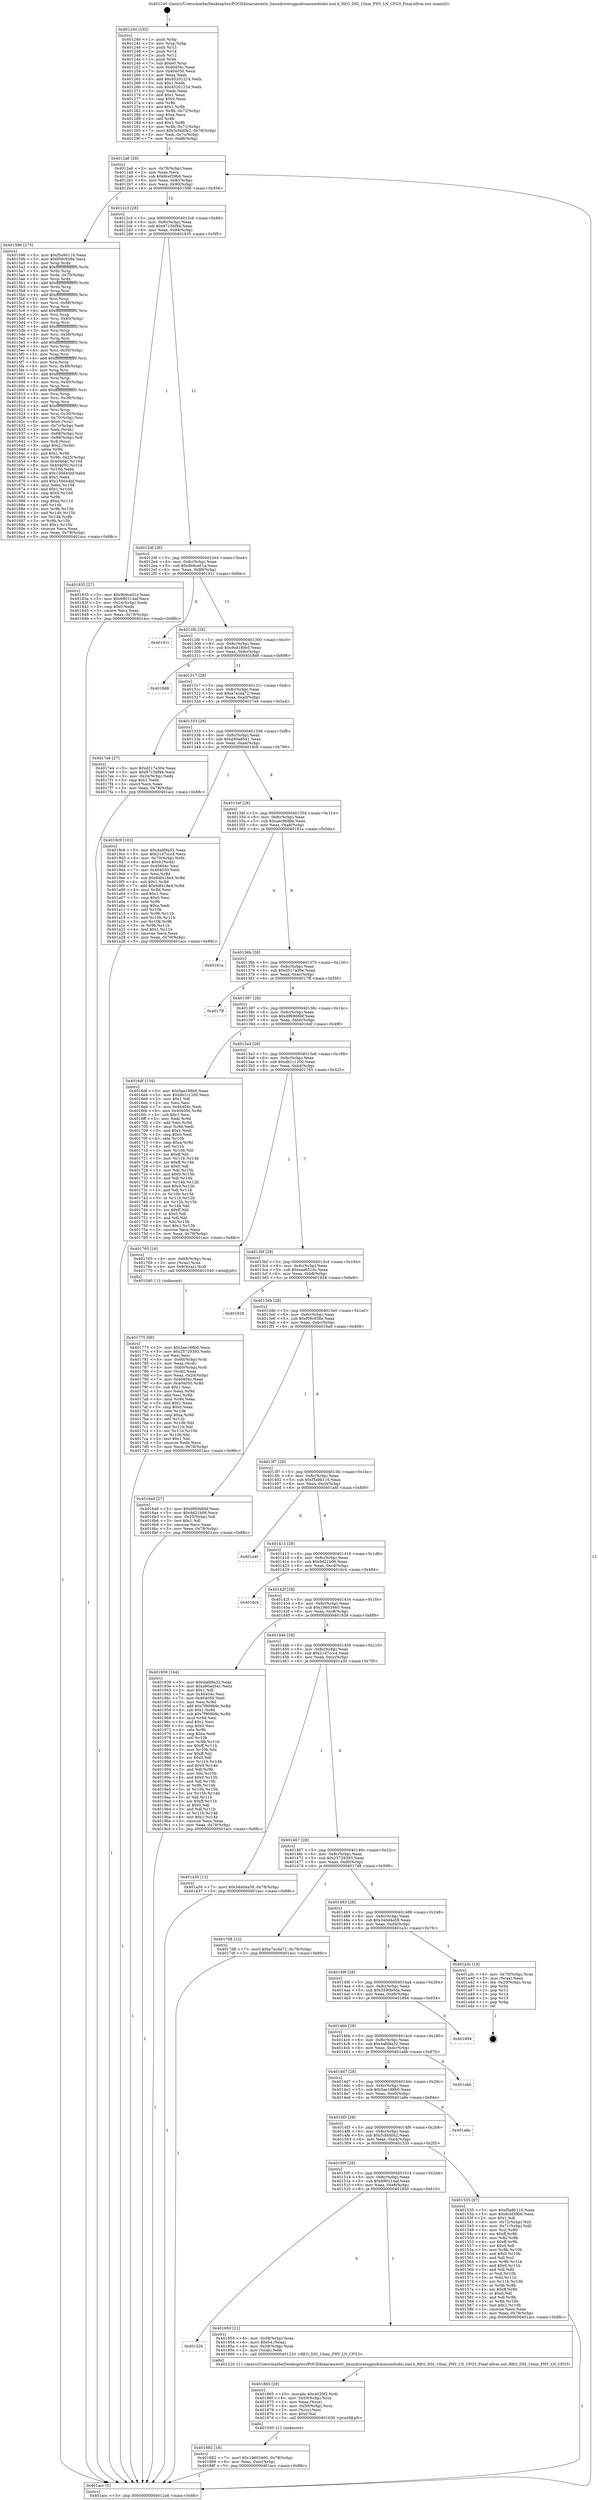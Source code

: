digraph "0x401240" {
  label = "0x401240 (/mnt/c/Users/mathe/Desktop/tcc/POCII/binaries/extr_linuxdriversgpudrmmsmdsidsi.xml.h_REG_DSI_10nm_PHY_LN_CFG3_Final-ollvm.out::main(0))"
  labelloc = "t"
  node[shape=record]

  Entry [label="",width=0.3,height=0.3,shape=circle,fillcolor=black,style=filled]
  "0x4012a6" [label="{
     0x4012a6 [29]\l
     | [instrs]\l
     &nbsp;&nbsp;0x4012a6 \<+3\>: mov -0x78(%rbp),%eax\l
     &nbsp;&nbsp;0x4012a9 \<+2\>: mov %eax,%ecx\l
     &nbsp;&nbsp;0x4012ab \<+6\>: sub $0x8cef39b6,%ecx\l
     &nbsp;&nbsp;0x4012b1 \<+6\>: mov %eax,-0x8c(%rbp)\l
     &nbsp;&nbsp;0x4012b7 \<+6\>: mov %ecx,-0x90(%rbp)\l
     &nbsp;&nbsp;0x4012bd \<+6\>: je 0000000000401596 \<main+0x356\>\l
  }"]
  "0x401596" [label="{
     0x401596 [275]\l
     | [instrs]\l
     &nbsp;&nbsp;0x401596 \<+5\>: mov $0xf5a9b116,%eax\l
     &nbsp;&nbsp;0x40159b \<+5\>: mov $0xf09c938e,%ecx\l
     &nbsp;&nbsp;0x4015a0 \<+3\>: mov %rsp,%rdx\l
     &nbsp;&nbsp;0x4015a3 \<+4\>: add $0xfffffffffffffff0,%rdx\l
     &nbsp;&nbsp;0x4015a7 \<+3\>: mov %rdx,%rsp\l
     &nbsp;&nbsp;0x4015aa \<+4\>: mov %rdx,-0x70(%rbp)\l
     &nbsp;&nbsp;0x4015ae \<+3\>: mov %rsp,%rdx\l
     &nbsp;&nbsp;0x4015b1 \<+4\>: add $0xfffffffffffffff0,%rdx\l
     &nbsp;&nbsp;0x4015b5 \<+3\>: mov %rdx,%rsp\l
     &nbsp;&nbsp;0x4015b8 \<+3\>: mov %rsp,%rsi\l
     &nbsp;&nbsp;0x4015bb \<+4\>: add $0xfffffffffffffff0,%rsi\l
     &nbsp;&nbsp;0x4015bf \<+3\>: mov %rsi,%rsp\l
     &nbsp;&nbsp;0x4015c2 \<+4\>: mov %rsi,-0x68(%rbp)\l
     &nbsp;&nbsp;0x4015c6 \<+3\>: mov %rsp,%rsi\l
     &nbsp;&nbsp;0x4015c9 \<+4\>: add $0xfffffffffffffff0,%rsi\l
     &nbsp;&nbsp;0x4015cd \<+3\>: mov %rsi,%rsp\l
     &nbsp;&nbsp;0x4015d0 \<+4\>: mov %rsi,-0x60(%rbp)\l
     &nbsp;&nbsp;0x4015d4 \<+3\>: mov %rsp,%rsi\l
     &nbsp;&nbsp;0x4015d7 \<+4\>: add $0xfffffffffffffff0,%rsi\l
     &nbsp;&nbsp;0x4015db \<+3\>: mov %rsi,%rsp\l
     &nbsp;&nbsp;0x4015de \<+4\>: mov %rsi,-0x58(%rbp)\l
     &nbsp;&nbsp;0x4015e2 \<+3\>: mov %rsp,%rsi\l
     &nbsp;&nbsp;0x4015e5 \<+4\>: add $0xfffffffffffffff0,%rsi\l
     &nbsp;&nbsp;0x4015e9 \<+3\>: mov %rsi,%rsp\l
     &nbsp;&nbsp;0x4015ec \<+4\>: mov %rsi,-0x50(%rbp)\l
     &nbsp;&nbsp;0x4015f0 \<+3\>: mov %rsp,%rsi\l
     &nbsp;&nbsp;0x4015f3 \<+4\>: add $0xfffffffffffffff0,%rsi\l
     &nbsp;&nbsp;0x4015f7 \<+3\>: mov %rsi,%rsp\l
     &nbsp;&nbsp;0x4015fa \<+4\>: mov %rsi,-0x48(%rbp)\l
     &nbsp;&nbsp;0x4015fe \<+3\>: mov %rsp,%rsi\l
     &nbsp;&nbsp;0x401601 \<+4\>: add $0xfffffffffffffff0,%rsi\l
     &nbsp;&nbsp;0x401605 \<+3\>: mov %rsi,%rsp\l
     &nbsp;&nbsp;0x401608 \<+4\>: mov %rsi,-0x40(%rbp)\l
     &nbsp;&nbsp;0x40160c \<+3\>: mov %rsp,%rsi\l
     &nbsp;&nbsp;0x40160f \<+4\>: add $0xfffffffffffffff0,%rsi\l
     &nbsp;&nbsp;0x401613 \<+3\>: mov %rsi,%rsp\l
     &nbsp;&nbsp;0x401616 \<+4\>: mov %rsi,-0x38(%rbp)\l
     &nbsp;&nbsp;0x40161a \<+3\>: mov %rsp,%rsi\l
     &nbsp;&nbsp;0x40161d \<+4\>: add $0xfffffffffffffff0,%rsi\l
     &nbsp;&nbsp;0x401621 \<+3\>: mov %rsi,%rsp\l
     &nbsp;&nbsp;0x401624 \<+4\>: mov %rsi,-0x30(%rbp)\l
     &nbsp;&nbsp;0x401628 \<+4\>: mov -0x70(%rbp),%rsi\l
     &nbsp;&nbsp;0x40162c \<+6\>: movl $0x0,(%rsi)\l
     &nbsp;&nbsp;0x401632 \<+3\>: mov -0x7c(%rbp),%edi\l
     &nbsp;&nbsp;0x401635 \<+2\>: mov %edi,(%rdx)\l
     &nbsp;&nbsp;0x401637 \<+4\>: mov -0x68(%rbp),%rsi\l
     &nbsp;&nbsp;0x40163b \<+7\>: mov -0x88(%rbp),%r8\l
     &nbsp;&nbsp;0x401642 \<+3\>: mov %r8,(%rsi)\l
     &nbsp;&nbsp;0x401645 \<+3\>: cmpl $0x2,(%rdx)\l
     &nbsp;&nbsp;0x401648 \<+4\>: setne %r9b\l
     &nbsp;&nbsp;0x40164c \<+4\>: and $0x1,%r9b\l
     &nbsp;&nbsp;0x401650 \<+4\>: mov %r9b,-0x25(%rbp)\l
     &nbsp;&nbsp;0x401654 \<+8\>: mov 0x40404c,%r10d\l
     &nbsp;&nbsp;0x40165c \<+8\>: mov 0x404050,%r11d\l
     &nbsp;&nbsp;0x401664 \<+3\>: mov %r10d,%ebx\l
     &nbsp;&nbsp;0x401667 \<+6\>: sub $0x150d44bf,%ebx\l
     &nbsp;&nbsp;0x40166d \<+3\>: sub $0x1,%ebx\l
     &nbsp;&nbsp;0x401670 \<+6\>: add $0x150d44bf,%ebx\l
     &nbsp;&nbsp;0x401676 \<+4\>: imul %ebx,%r10d\l
     &nbsp;&nbsp;0x40167a \<+4\>: and $0x1,%r10d\l
     &nbsp;&nbsp;0x40167e \<+4\>: cmp $0x0,%r10d\l
     &nbsp;&nbsp;0x401682 \<+4\>: sete %r9b\l
     &nbsp;&nbsp;0x401686 \<+4\>: cmp $0xa,%r11d\l
     &nbsp;&nbsp;0x40168a \<+4\>: setl %r14b\l
     &nbsp;&nbsp;0x40168e \<+3\>: mov %r9b,%r15b\l
     &nbsp;&nbsp;0x401691 \<+3\>: and %r14b,%r15b\l
     &nbsp;&nbsp;0x401694 \<+3\>: xor %r14b,%r9b\l
     &nbsp;&nbsp;0x401697 \<+3\>: or %r9b,%r15b\l
     &nbsp;&nbsp;0x40169a \<+4\>: test $0x1,%r15b\l
     &nbsp;&nbsp;0x40169e \<+3\>: cmovne %ecx,%eax\l
     &nbsp;&nbsp;0x4016a1 \<+3\>: mov %eax,-0x78(%rbp)\l
     &nbsp;&nbsp;0x4016a4 \<+5\>: jmp 0000000000401acc \<main+0x88c\>\l
  }"]
  "0x4012c3" [label="{
     0x4012c3 [28]\l
     | [instrs]\l
     &nbsp;&nbsp;0x4012c3 \<+5\>: jmp 00000000004012c8 \<main+0x88\>\l
     &nbsp;&nbsp;0x4012c8 \<+6\>: mov -0x8c(%rbp),%eax\l
     &nbsp;&nbsp;0x4012ce \<+5\>: sub $0x9715bf94,%eax\l
     &nbsp;&nbsp;0x4012d3 \<+6\>: mov %eax,-0x94(%rbp)\l
     &nbsp;&nbsp;0x4012d9 \<+6\>: je 0000000000401835 \<main+0x5f5\>\l
  }"]
  Exit [label="",width=0.3,height=0.3,shape=circle,fillcolor=black,style=filled,peripheries=2]
  "0x401835" [label="{
     0x401835 [27]\l
     | [instrs]\l
     &nbsp;&nbsp;0x401835 \<+5\>: mov $0x9b9ca01a,%eax\l
     &nbsp;&nbsp;0x40183a \<+5\>: mov $0x690114af,%ecx\l
     &nbsp;&nbsp;0x40183f \<+3\>: mov -0x24(%rbp),%edx\l
     &nbsp;&nbsp;0x401842 \<+3\>: cmp $0x0,%edx\l
     &nbsp;&nbsp;0x401845 \<+3\>: cmove %ecx,%eax\l
     &nbsp;&nbsp;0x401848 \<+3\>: mov %eax,-0x78(%rbp)\l
     &nbsp;&nbsp;0x40184b \<+5\>: jmp 0000000000401acc \<main+0x88c\>\l
  }"]
  "0x4012df" [label="{
     0x4012df [28]\l
     | [instrs]\l
     &nbsp;&nbsp;0x4012df \<+5\>: jmp 00000000004012e4 \<main+0xa4\>\l
     &nbsp;&nbsp;0x4012e4 \<+6\>: mov -0x8c(%rbp),%eax\l
     &nbsp;&nbsp;0x4012ea \<+5\>: sub $0x9b9ca01a,%eax\l
     &nbsp;&nbsp;0x4012ef \<+6\>: mov %eax,-0x98(%rbp)\l
     &nbsp;&nbsp;0x4012f5 \<+6\>: je 000000000040191c \<main+0x6dc\>\l
  }"]
  "0x401882" [label="{
     0x401882 [18]\l
     | [instrs]\l
     &nbsp;&nbsp;0x401882 \<+7\>: movl $0x19603460,-0x78(%rbp)\l
     &nbsp;&nbsp;0x401889 \<+6\>: mov %eax,-0xec(%rbp)\l
     &nbsp;&nbsp;0x40188f \<+5\>: jmp 0000000000401acc \<main+0x88c\>\l
  }"]
  "0x40191c" [label="{
     0x40191c\l
  }", style=dashed]
  "0x4012fb" [label="{
     0x4012fb [28]\l
     | [instrs]\l
     &nbsp;&nbsp;0x4012fb \<+5\>: jmp 0000000000401300 \<main+0xc0\>\l
     &nbsp;&nbsp;0x401300 \<+6\>: mov -0x8c(%rbp),%eax\l
     &nbsp;&nbsp;0x401306 \<+5\>: sub $0x9cd180e5,%eax\l
     &nbsp;&nbsp;0x40130b \<+6\>: mov %eax,-0x9c(%rbp)\l
     &nbsp;&nbsp;0x401311 \<+6\>: je 00000000004018d8 \<main+0x698\>\l
  }"]
  "0x401865" [label="{
     0x401865 [29]\l
     | [instrs]\l
     &nbsp;&nbsp;0x401865 \<+10\>: movabs $0x4020f2,%rdi\l
     &nbsp;&nbsp;0x40186f \<+4\>: mov -0x50(%rbp),%rcx\l
     &nbsp;&nbsp;0x401873 \<+2\>: mov %eax,(%rcx)\l
     &nbsp;&nbsp;0x401875 \<+4\>: mov -0x50(%rbp),%rcx\l
     &nbsp;&nbsp;0x401879 \<+2\>: mov (%rcx),%esi\l
     &nbsp;&nbsp;0x40187b \<+2\>: mov $0x0,%al\l
     &nbsp;&nbsp;0x40187d \<+5\>: call 0000000000401030 \<printf@plt\>\l
     | [calls]\l
     &nbsp;&nbsp;0x401030 \{1\} (unknown)\l
  }"]
  "0x4018d8" [label="{
     0x4018d8\l
  }", style=dashed]
  "0x401317" [label="{
     0x401317 [28]\l
     | [instrs]\l
     &nbsp;&nbsp;0x401317 \<+5\>: jmp 000000000040131c \<main+0xdc\>\l
     &nbsp;&nbsp;0x40131c \<+6\>: mov -0x8c(%rbp),%eax\l
     &nbsp;&nbsp;0x401322 \<+5\>: sub $0xa7acda72,%eax\l
     &nbsp;&nbsp;0x401327 \<+6\>: mov %eax,-0xa0(%rbp)\l
     &nbsp;&nbsp;0x40132d \<+6\>: je 00000000004017e4 \<main+0x5a4\>\l
  }"]
  "0x40152b" [label="{
     0x40152b\l
  }", style=dashed]
  "0x4017e4" [label="{
     0x4017e4 [27]\l
     | [instrs]\l
     &nbsp;&nbsp;0x4017e4 \<+5\>: mov $0xd517a30e,%eax\l
     &nbsp;&nbsp;0x4017e9 \<+5\>: mov $0x9715bf94,%ecx\l
     &nbsp;&nbsp;0x4017ee \<+3\>: mov -0x24(%rbp),%edx\l
     &nbsp;&nbsp;0x4017f1 \<+3\>: cmp $0x1,%edx\l
     &nbsp;&nbsp;0x4017f4 \<+3\>: cmovl %ecx,%eax\l
     &nbsp;&nbsp;0x4017f7 \<+3\>: mov %eax,-0x78(%rbp)\l
     &nbsp;&nbsp;0x4017fa \<+5\>: jmp 0000000000401acc \<main+0x88c\>\l
  }"]
  "0x401333" [label="{
     0x401333 [28]\l
     | [instrs]\l
     &nbsp;&nbsp;0x401333 \<+5\>: jmp 0000000000401338 \<main+0xf8\>\l
     &nbsp;&nbsp;0x401338 \<+6\>: mov -0x8c(%rbp),%eax\l
     &nbsp;&nbsp;0x40133e \<+5\>: sub $0xa90ad541,%eax\l
     &nbsp;&nbsp;0x401343 \<+6\>: mov %eax,-0xa4(%rbp)\l
     &nbsp;&nbsp;0x401349 \<+6\>: je 00000000004019c9 \<main+0x789\>\l
  }"]
  "0x401850" [label="{
     0x401850 [21]\l
     | [instrs]\l
     &nbsp;&nbsp;0x401850 \<+4\>: mov -0x58(%rbp),%rax\l
     &nbsp;&nbsp;0x401854 \<+6\>: movl $0x64,(%rax)\l
     &nbsp;&nbsp;0x40185a \<+4\>: mov -0x58(%rbp),%rax\l
     &nbsp;&nbsp;0x40185e \<+2\>: mov (%rax),%edi\l
     &nbsp;&nbsp;0x401860 \<+5\>: call 0000000000401220 \<REG_DSI_10nm_PHY_LN_CFG3\>\l
     | [calls]\l
     &nbsp;&nbsp;0x401220 \{1\} (/mnt/c/Users/mathe/Desktop/tcc/POCII/binaries/extr_linuxdriversgpudrmmsmdsidsi.xml.h_REG_DSI_10nm_PHY_LN_CFG3_Final-ollvm.out::REG_DSI_10nm_PHY_LN_CFG3)\l
  }"]
  "0x4019c9" [label="{
     0x4019c9 [103]\l
     | [instrs]\l
     &nbsp;&nbsp;0x4019c9 \<+5\>: mov $0x4afd9a32,%eax\l
     &nbsp;&nbsp;0x4019ce \<+5\>: mov $0x21d7ccc4,%ecx\l
     &nbsp;&nbsp;0x4019d3 \<+4\>: mov -0x70(%rbp),%rdx\l
     &nbsp;&nbsp;0x4019d7 \<+6\>: movl $0x0,(%rdx)\l
     &nbsp;&nbsp;0x4019dd \<+7\>: mov 0x40404c,%esi\l
     &nbsp;&nbsp;0x4019e4 \<+7\>: mov 0x404050,%edi\l
     &nbsp;&nbsp;0x4019eb \<+3\>: mov %esi,%r8d\l
     &nbsp;&nbsp;0x4019ee \<+7\>: sub $0x6df418e4,%r8d\l
     &nbsp;&nbsp;0x4019f5 \<+4\>: sub $0x1,%r8d\l
     &nbsp;&nbsp;0x4019f9 \<+7\>: add $0x6df418e4,%r8d\l
     &nbsp;&nbsp;0x401a00 \<+4\>: imul %r8d,%esi\l
     &nbsp;&nbsp;0x401a04 \<+3\>: and $0x1,%esi\l
     &nbsp;&nbsp;0x401a07 \<+3\>: cmp $0x0,%esi\l
     &nbsp;&nbsp;0x401a0a \<+4\>: sete %r9b\l
     &nbsp;&nbsp;0x401a0e \<+3\>: cmp $0xa,%edi\l
     &nbsp;&nbsp;0x401a11 \<+4\>: setl %r10b\l
     &nbsp;&nbsp;0x401a15 \<+3\>: mov %r9b,%r11b\l
     &nbsp;&nbsp;0x401a18 \<+3\>: and %r10b,%r11b\l
     &nbsp;&nbsp;0x401a1b \<+3\>: xor %r10b,%r9b\l
     &nbsp;&nbsp;0x401a1e \<+3\>: or %r9b,%r11b\l
     &nbsp;&nbsp;0x401a21 \<+4\>: test $0x1,%r11b\l
     &nbsp;&nbsp;0x401a25 \<+3\>: cmovne %ecx,%eax\l
     &nbsp;&nbsp;0x401a28 \<+3\>: mov %eax,-0x78(%rbp)\l
     &nbsp;&nbsp;0x401a2b \<+5\>: jmp 0000000000401acc \<main+0x88c\>\l
  }"]
  "0x40134f" [label="{
     0x40134f [28]\l
     | [instrs]\l
     &nbsp;&nbsp;0x40134f \<+5\>: jmp 0000000000401354 \<main+0x114\>\l
     &nbsp;&nbsp;0x401354 \<+6\>: mov -0x8c(%rbp),%eax\l
     &nbsp;&nbsp;0x40135a \<+5\>: sub $0xaec9b9de,%eax\l
     &nbsp;&nbsp;0x40135f \<+6\>: mov %eax,-0xa8(%rbp)\l
     &nbsp;&nbsp;0x401365 \<+6\>: je 000000000040181a \<main+0x5da\>\l
  }"]
  "0x401775" [label="{
     0x401775 [99]\l
     | [instrs]\l
     &nbsp;&nbsp;0x401775 \<+5\>: mov $0x5ae188b0,%ecx\l
     &nbsp;&nbsp;0x40177a \<+5\>: mov $0x25729393,%edx\l
     &nbsp;&nbsp;0x40177f \<+2\>: xor %esi,%esi\l
     &nbsp;&nbsp;0x401781 \<+4\>: mov -0x60(%rbp),%rdi\l
     &nbsp;&nbsp;0x401785 \<+2\>: mov %eax,(%rdi)\l
     &nbsp;&nbsp;0x401787 \<+4\>: mov -0x60(%rbp),%rdi\l
     &nbsp;&nbsp;0x40178b \<+2\>: mov (%rdi),%eax\l
     &nbsp;&nbsp;0x40178d \<+3\>: mov %eax,-0x24(%rbp)\l
     &nbsp;&nbsp;0x401790 \<+7\>: mov 0x40404c,%eax\l
     &nbsp;&nbsp;0x401797 \<+8\>: mov 0x404050,%r8d\l
     &nbsp;&nbsp;0x40179f \<+3\>: sub $0x1,%esi\l
     &nbsp;&nbsp;0x4017a2 \<+3\>: mov %eax,%r9d\l
     &nbsp;&nbsp;0x4017a5 \<+3\>: add %esi,%r9d\l
     &nbsp;&nbsp;0x4017a8 \<+4\>: imul %r9d,%eax\l
     &nbsp;&nbsp;0x4017ac \<+3\>: and $0x1,%eax\l
     &nbsp;&nbsp;0x4017af \<+3\>: cmp $0x0,%eax\l
     &nbsp;&nbsp;0x4017b2 \<+4\>: sete %r10b\l
     &nbsp;&nbsp;0x4017b6 \<+4\>: cmp $0xa,%r8d\l
     &nbsp;&nbsp;0x4017ba \<+4\>: setl %r11b\l
     &nbsp;&nbsp;0x4017be \<+3\>: mov %r10b,%bl\l
     &nbsp;&nbsp;0x4017c1 \<+3\>: and %r11b,%bl\l
     &nbsp;&nbsp;0x4017c4 \<+3\>: xor %r11b,%r10b\l
     &nbsp;&nbsp;0x4017c7 \<+3\>: or %r10b,%bl\l
     &nbsp;&nbsp;0x4017ca \<+3\>: test $0x1,%bl\l
     &nbsp;&nbsp;0x4017cd \<+3\>: cmovne %edx,%ecx\l
     &nbsp;&nbsp;0x4017d0 \<+3\>: mov %ecx,-0x78(%rbp)\l
     &nbsp;&nbsp;0x4017d3 \<+5\>: jmp 0000000000401acc \<main+0x88c\>\l
  }"]
  "0x40181a" [label="{
     0x40181a\l
  }", style=dashed]
  "0x40136b" [label="{
     0x40136b [28]\l
     | [instrs]\l
     &nbsp;&nbsp;0x40136b \<+5\>: jmp 0000000000401370 \<main+0x130\>\l
     &nbsp;&nbsp;0x401370 \<+6\>: mov -0x8c(%rbp),%eax\l
     &nbsp;&nbsp;0x401376 \<+5\>: sub $0xd517a30e,%eax\l
     &nbsp;&nbsp;0x40137b \<+6\>: mov %eax,-0xac(%rbp)\l
     &nbsp;&nbsp;0x401381 \<+6\>: je 00000000004017ff \<main+0x5bf\>\l
  }"]
  "0x401240" [label="{
     0x401240 [102]\l
     | [instrs]\l
     &nbsp;&nbsp;0x401240 \<+1\>: push %rbp\l
     &nbsp;&nbsp;0x401241 \<+3\>: mov %rsp,%rbp\l
     &nbsp;&nbsp;0x401244 \<+2\>: push %r15\l
     &nbsp;&nbsp;0x401246 \<+2\>: push %r14\l
     &nbsp;&nbsp;0x401248 \<+2\>: push %r12\l
     &nbsp;&nbsp;0x40124a \<+1\>: push %rbx\l
     &nbsp;&nbsp;0x40124b \<+7\>: sub $0xe0,%rsp\l
     &nbsp;&nbsp;0x401252 \<+7\>: mov 0x40404c,%eax\l
     &nbsp;&nbsp;0x401259 \<+7\>: mov 0x404050,%ecx\l
     &nbsp;&nbsp;0x401260 \<+2\>: mov %eax,%edx\l
     &nbsp;&nbsp;0x401262 \<+6\>: add $0x45201224,%edx\l
     &nbsp;&nbsp;0x401268 \<+3\>: sub $0x1,%edx\l
     &nbsp;&nbsp;0x40126b \<+6\>: sub $0x45201224,%edx\l
     &nbsp;&nbsp;0x401271 \<+3\>: imul %edx,%eax\l
     &nbsp;&nbsp;0x401274 \<+3\>: and $0x1,%eax\l
     &nbsp;&nbsp;0x401277 \<+3\>: cmp $0x0,%eax\l
     &nbsp;&nbsp;0x40127a \<+4\>: sete %r8b\l
     &nbsp;&nbsp;0x40127e \<+4\>: and $0x1,%r8b\l
     &nbsp;&nbsp;0x401282 \<+4\>: mov %r8b,-0x72(%rbp)\l
     &nbsp;&nbsp;0x401286 \<+3\>: cmp $0xa,%ecx\l
     &nbsp;&nbsp;0x401289 \<+4\>: setl %r8b\l
     &nbsp;&nbsp;0x40128d \<+4\>: and $0x1,%r8b\l
     &nbsp;&nbsp;0x401291 \<+4\>: mov %r8b,-0x71(%rbp)\l
     &nbsp;&nbsp;0x401295 \<+7\>: movl $0x5cfdd0b2,-0x78(%rbp)\l
     &nbsp;&nbsp;0x40129c \<+3\>: mov %edi,-0x7c(%rbp)\l
     &nbsp;&nbsp;0x40129f \<+7\>: mov %rsi,-0x88(%rbp)\l
  }"]
  "0x4017ff" [label="{
     0x4017ff\l
  }", style=dashed]
  "0x401387" [label="{
     0x401387 [28]\l
     | [instrs]\l
     &nbsp;&nbsp;0x401387 \<+5\>: jmp 000000000040138c \<main+0x14c\>\l
     &nbsp;&nbsp;0x40138c \<+6\>: mov -0x8c(%rbp),%eax\l
     &nbsp;&nbsp;0x401392 \<+5\>: sub $0xd969d6bf,%eax\l
     &nbsp;&nbsp;0x401397 \<+6\>: mov %eax,-0xb0(%rbp)\l
     &nbsp;&nbsp;0x40139d \<+6\>: je 00000000004016df \<main+0x49f\>\l
  }"]
  "0x401acc" [label="{
     0x401acc [5]\l
     | [instrs]\l
     &nbsp;&nbsp;0x401acc \<+5\>: jmp 00000000004012a6 \<main+0x66\>\l
  }"]
  "0x4016df" [label="{
     0x4016df [134]\l
     | [instrs]\l
     &nbsp;&nbsp;0x4016df \<+5\>: mov $0x5ae188b0,%eax\l
     &nbsp;&nbsp;0x4016e4 \<+5\>: mov $0xdb1c1200,%ecx\l
     &nbsp;&nbsp;0x4016e9 \<+2\>: mov $0x1,%dl\l
     &nbsp;&nbsp;0x4016eb \<+2\>: xor %esi,%esi\l
     &nbsp;&nbsp;0x4016ed \<+7\>: mov 0x40404c,%edi\l
     &nbsp;&nbsp;0x4016f4 \<+8\>: mov 0x404050,%r8d\l
     &nbsp;&nbsp;0x4016fc \<+3\>: sub $0x1,%esi\l
     &nbsp;&nbsp;0x4016ff \<+3\>: mov %edi,%r9d\l
     &nbsp;&nbsp;0x401702 \<+3\>: add %esi,%r9d\l
     &nbsp;&nbsp;0x401705 \<+4\>: imul %r9d,%edi\l
     &nbsp;&nbsp;0x401709 \<+3\>: and $0x1,%edi\l
     &nbsp;&nbsp;0x40170c \<+3\>: cmp $0x0,%edi\l
     &nbsp;&nbsp;0x40170f \<+4\>: sete %r10b\l
     &nbsp;&nbsp;0x401713 \<+4\>: cmp $0xa,%r8d\l
     &nbsp;&nbsp;0x401717 \<+4\>: setl %r11b\l
     &nbsp;&nbsp;0x40171b \<+3\>: mov %r10b,%bl\l
     &nbsp;&nbsp;0x40171e \<+3\>: xor $0xff,%bl\l
     &nbsp;&nbsp;0x401721 \<+3\>: mov %r11b,%r14b\l
     &nbsp;&nbsp;0x401724 \<+4\>: xor $0xff,%r14b\l
     &nbsp;&nbsp;0x401728 \<+3\>: xor $0x0,%dl\l
     &nbsp;&nbsp;0x40172b \<+3\>: mov %bl,%r15b\l
     &nbsp;&nbsp;0x40172e \<+4\>: and $0x0,%r15b\l
     &nbsp;&nbsp;0x401732 \<+3\>: and %dl,%r10b\l
     &nbsp;&nbsp;0x401735 \<+3\>: mov %r14b,%r12b\l
     &nbsp;&nbsp;0x401738 \<+4\>: and $0x0,%r12b\l
     &nbsp;&nbsp;0x40173c \<+3\>: and %dl,%r11b\l
     &nbsp;&nbsp;0x40173f \<+3\>: or %r10b,%r15b\l
     &nbsp;&nbsp;0x401742 \<+3\>: or %r11b,%r12b\l
     &nbsp;&nbsp;0x401745 \<+3\>: xor %r12b,%r15b\l
     &nbsp;&nbsp;0x401748 \<+3\>: or %r14b,%bl\l
     &nbsp;&nbsp;0x40174b \<+3\>: xor $0xff,%bl\l
     &nbsp;&nbsp;0x40174e \<+3\>: or $0x0,%dl\l
     &nbsp;&nbsp;0x401751 \<+2\>: and %dl,%bl\l
     &nbsp;&nbsp;0x401753 \<+3\>: or %bl,%r15b\l
     &nbsp;&nbsp;0x401756 \<+4\>: test $0x1,%r15b\l
     &nbsp;&nbsp;0x40175a \<+3\>: cmovne %ecx,%eax\l
     &nbsp;&nbsp;0x40175d \<+3\>: mov %eax,-0x78(%rbp)\l
     &nbsp;&nbsp;0x401760 \<+5\>: jmp 0000000000401acc \<main+0x88c\>\l
  }"]
  "0x4013a3" [label="{
     0x4013a3 [28]\l
     | [instrs]\l
     &nbsp;&nbsp;0x4013a3 \<+5\>: jmp 00000000004013a8 \<main+0x168\>\l
     &nbsp;&nbsp;0x4013a8 \<+6\>: mov -0x8c(%rbp),%eax\l
     &nbsp;&nbsp;0x4013ae \<+5\>: sub $0xdb1c1200,%eax\l
     &nbsp;&nbsp;0x4013b3 \<+6\>: mov %eax,-0xb4(%rbp)\l
     &nbsp;&nbsp;0x4013b9 \<+6\>: je 0000000000401765 \<main+0x525\>\l
  }"]
  "0x40150f" [label="{
     0x40150f [28]\l
     | [instrs]\l
     &nbsp;&nbsp;0x40150f \<+5\>: jmp 0000000000401514 \<main+0x2d4\>\l
     &nbsp;&nbsp;0x401514 \<+6\>: mov -0x8c(%rbp),%eax\l
     &nbsp;&nbsp;0x40151a \<+5\>: sub $0x690114af,%eax\l
     &nbsp;&nbsp;0x40151f \<+6\>: mov %eax,-0xe8(%rbp)\l
     &nbsp;&nbsp;0x401525 \<+6\>: je 0000000000401850 \<main+0x610\>\l
  }"]
  "0x401765" [label="{
     0x401765 [16]\l
     | [instrs]\l
     &nbsp;&nbsp;0x401765 \<+4\>: mov -0x68(%rbp),%rax\l
     &nbsp;&nbsp;0x401769 \<+3\>: mov (%rax),%rax\l
     &nbsp;&nbsp;0x40176c \<+4\>: mov 0x8(%rax),%rdi\l
     &nbsp;&nbsp;0x401770 \<+5\>: call 0000000000401040 \<atoi@plt\>\l
     | [calls]\l
     &nbsp;&nbsp;0x401040 \{1\} (unknown)\l
  }"]
  "0x4013bf" [label="{
     0x4013bf [28]\l
     | [instrs]\l
     &nbsp;&nbsp;0x4013bf \<+5\>: jmp 00000000004013c4 \<main+0x184\>\l
     &nbsp;&nbsp;0x4013c4 \<+6\>: mov -0x8c(%rbp),%eax\l
     &nbsp;&nbsp;0x4013ca \<+5\>: sub $0xeaa651dc,%eax\l
     &nbsp;&nbsp;0x4013cf \<+6\>: mov %eax,-0xb8(%rbp)\l
     &nbsp;&nbsp;0x4013d5 \<+6\>: je 0000000000401928 \<main+0x6e8\>\l
  }"]
  "0x401535" [label="{
     0x401535 [97]\l
     | [instrs]\l
     &nbsp;&nbsp;0x401535 \<+5\>: mov $0xf5a9b116,%eax\l
     &nbsp;&nbsp;0x40153a \<+5\>: mov $0x8cef39b6,%ecx\l
     &nbsp;&nbsp;0x40153f \<+2\>: mov $0x1,%dl\l
     &nbsp;&nbsp;0x401541 \<+4\>: mov -0x72(%rbp),%sil\l
     &nbsp;&nbsp;0x401545 \<+4\>: mov -0x71(%rbp),%dil\l
     &nbsp;&nbsp;0x401549 \<+3\>: mov %sil,%r8b\l
     &nbsp;&nbsp;0x40154c \<+4\>: xor $0xff,%r8b\l
     &nbsp;&nbsp;0x401550 \<+3\>: mov %dil,%r9b\l
     &nbsp;&nbsp;0x401553 \<+4\>: xor $0xff,%r9b\l
     &nbsp;&nbsp;0x401557 \<+3\>: xor $0x0,%dl\l
     &nbsp;&nbsp;0x40155a \<+3\>: mov %r8b,%r10b\l
     &nbsp;&nbsp;0x40155d \<+4\>: and $0x0,%r10b\l
     &nbsp;&nbsp;0x401561 \<+3\>: and %dl,%sil\l
     &nbsp;&nbsp;0x401564 \<+3\>: mov %r9b,%r11b\l
     &nbsp;&nbsp;0x401567 \<+4\>: and $0x0,%r11b\l
     &nbsp;&nbsp;0x40156b \<+3\>: and %dl,%dil\l
     &nbsp;&nbsp;0x40156e \<+3\>: or %sil,%r10b\l
     &nbsp;&nbsp;0x401571 \<+3\>: or %dil,%r11b\l
     &nbsp;&nbsp;0x401574 \<+3\>: xor %r11b,%r10b\l
     &nbsp;&nbsp;0x401577 \<+3\>: or %r9b,%r8b\l
     &nbsp;&nbsp;0x40157a \<+4\>: xor $0xff,%r8b\l
     &nbsp;&nbsp;0x40157e \<+3\>: or $0x0,%dl\l
     &nbsp;&nbsp;0x401581 \<+3\>: and %dl,%r8b\l
     &nbsp;&nbsp;0x401584 \<+3\>: or %r8b,%r10b\l
     &nbsp;&nbsp;0x401587 \<+4\>: test $0x1,%r10b\l
     &nbsp;&nbsp;0x40158b \<+3\>: cmovne %ecx,%eax\l
     &nbsp;&nbsp;0x40158e \<+3\>: mov %eax,-0x78(%rbp)\l
     &nbsp;&nbsp;0x401591 \<+5\>: jmp 0000000000401acc \<main+0x88c\>\l
  }"]
  "0x401928" [label="{
     0x401928\l
  }", style=dashed]
  "0x4013db" [label="{
     0x4013db [28]\l
     | [instrs]\l
     &nbsp;&nbsp;0x4013db \<+5\>: jmp 00000000004013e0 \<main+0x1a0\>\l
     &nbsp;&nbsp;0x4013e0 \<+6\>: mov -0x8c(%rbp),%eax\l
     &nbsp;&nbsp;0x4013e6 \<+5\>: sub $0xf09c938e,%eax\l
     &nbsp;&nbsp;0x4013eb \<+6\>: mov %eax,-0xbc(%rbp)\l
     &nbsp;&nbsp;0x4013f1 \<+6\>: je 00000000004016a9 \<main+0x469\>\l
  }"]
  "0x4014f3" [label="{
     0x4014f3 [28]\l
     | [instrs]\l
     &nbsp;&nbsp;0x4014f3 \<+5\>: jmp 00000000004014f8 \<main+0x2b8\>\l
     &nbsp;&nbsp;0x4014f8 \<+6\>: mov -0x8c(%rbp),%eax\l
     &nbsp;&nbsp;0x4014fe \<+5\>: sub $0x5cfdd0b2,%eax\l
     &nbsp;&nbsp;0x401503 \<+6\>: mov %eax,-0xe4(%rbp)\l
     &nbsp;&nbsp;0x401509 \<+6\>: je 0000000000401535 \<main+0x2f5\>\l
  }"]
  "0x4016a9" [label="{
     0x4016a9 [27]\l
     | [instrs]\l
     &nbsp;&nbsp;0x4016a9 \<+5\>: mov $0xd969d6bf,%eax\l
     &nbsp;&nbsp;0x4016ae \<+5\>: mov $0x9d21b06,%ecx\l
     &nbsp;&nbsp;0x4016b3 \<+3\>: mov -0x25(%rbp),%dl\l
     &nbsp;&nbsp;0x4016b6 \<+3\>: test $0x1,%dl\l
     &nbsp;&nbsp;0x4016b9 \<+3\>: cmovne %ecx,%eax\l
     &nbsp;&nbsp;0x4016bc \<+3\>: mov %eax,-0x78(%rbp)\l
     &nbsp;&nbsp;0x4016bf \<+5\>: jmp 0000000000401acc \<main+0x88c\>\l
  }"]
  "0x4013f7" [label="{
     0x4013f7 [28]\l
     | [instrs]\l
     &nbsp;&nbsp;0x4013f7 \<+5\>: jmp 00000000004013fc \<main+0x1bc\>\l
     &nbsp;&nbsp;0x4013fc \<+6\>: mov -0x8c(%rbp),%eax\l
     &nbsp;&nbsp;0x401402 \<+5\>: sub $0xf5a9b116,%eax\l
     &nbsp;&nbsp;0x401407 \<+6\>: mov %eax,-0xc0(%rbp)\l
     &nbsp;&nbsp;0x40140d \<+6\>: je 0000000000401a4f \<main+0x80f\>\l
  }"]
  "0x401a8e" [label="{
     0x401a8e\l
  }", style=dashed]
  "0x401a4f" [label="{
     0x401a4f\l
  }", style=dashed]
  "0x401413" [label="{
     0x401413 [28]\l
     | [instrs]\l
     &nbsp;&nbsp;0x401413 \<+5\>: jmp 0000000000401418 \<main+0x1d8\>\l
     &nbsp;&nbsp;0x401418 \<+6\>: mov -0x8c(%rbp),%eax\l
     &nbsp;&nbsp;0x40141e \<+5\>: sub $0x9d21b06,%eax\l
     &nbsp;&nbsp;0x401423 \<+6\>: mov %eax,-0xc4(%rbp)\l
     &nbsp;&nbsp;0x401429 \<+6\>: je 00000000004016c4 \<main+0x484\>\l
  }"]
  "0x4014d7" [label="{
     0x4014d7 [28]\l
     | [instrs]\l
     &nbsp;&nbsp;0x4014d7 \<+5\>: jmp 00000000004014dc \<main+0x29c\>\l
     &nbsp;&nbsp;0x4014dc \<+6\>: mov -0x8c(%rbp),%eax\l
     &nbsp;&nbsp;0x4014e2 \<+5\>: sub $0x5ae188b0,%eax\l
     &nbsp;&nbsp;0x4014e7 \<+6\>: mov %eax,-0xe0(%rbp)\l
     &nbsp;&nbsp;0x4014ed \<+6\>: je 0000000000401a8e \<main+0x84e\>\l
  }"]
  "0x4016c4" [label="{
     0x4016c4\l
  }", style=dashed]
  "0x40142f" [label="{
     0x40142f [28]\l
     | [instrs]\l
     &nbsp;&nbsp;0x40142f \<+5\>: jmp 0000000000401434 \<main+0x1f4\>\l
     &nbsp;&nbsp;0x401434 \<+6\>: mov -0x8c(%rbp),%eax\l
     &nbsp;&nbsp;0x40143a \<+5\>: sub $0x19603460,%eax\l
     &nbsp;&nbsp;0x40143f \<+6\>: mov %eax,-0xc8(%rbp)\l
     &nbsp;&nbsp;0x401445 \<+6\>: je 0000000000401939 \<main+0x6f9\>\l
  }"]
  "0x401abb" [label="{
     0x401abb\l
  }", style=dashed]
  "0x401939" [label="{
     0x401939 [144]\l
     | [instrs]\l
     &nbsp;&nbsp;0x401939 \<+5\>: mov $0x4afd9a32,%eax\l
     &nbsp;&nbsp;0x40193e \<+5\>: mov $0xa90ad541,%ecx\l
     &nbsp;&nbsp;0x401943 \<+2\>: mov $0x1,%dl\l
     &nbsp;&nbsp;0x401945 \<+7\>: mov 0x40404c,%esi\l
     &nbsp;&nbsp;0x40194c \<+7\>: mov 0x404050,%edi\l
     &nbsp;&nbsp;0x401953 \<+3\>: mov %esi,%r8d\l
     &nbsp;&nbsp;0x401956 \<+7\>: add $0x7f909b9c,%r8d\l
     &nbsp;&nbsp;0x40195d \<+4\>: sub $0x1,%r8d\l
     &nbsp;&nbsp;0x401961 \<+7\>: sub $0x7f909b9c,%r8d\l
     &nbsp;&nbsp;0x401968 \<+4\>: imul %r8d,%esi\l
     &nbsp;&nbsp;0x40196c \<+3\>: and $0x1,%esi\l
     &nbsp;&nbsp;0x40196f \<+3\>: cmp $0x0,%esi\l
     &nbsp;&nbsp;0x401972 \<+4\>: sete %r9b\l
     &nbsp;&nbsp;0x401976 \<+3\>: cmp $0xa,%edi\l
     &nbsp;&nbsp;0x401979 \<+4\>: setl %r10b\l
     &nbsp;&nbsp;0x40197d \<+3\>: mov %r9b,%r11b\l
     &nbsp;&nbsp;0x401980 \<+4\>: xor $0xff,%r11b\l
     &nbsp;&nbsp;0x401984 \<+3\>: mov %r10b,%bl\l
     &nbsp;&nbsp;0x401987 \<+3\>: xor $0xff,%bl\l
     &nbsp;&nbsp;0x40198a \<+3\>: xor $0x0,%dl\l
     &nbsp;&nbsp;0x40198d \<+3\>: mov %r11b,%r14b\l
     &nbsp;&nbsp;0x401990 \<+4\>: and $0x0,%r14b\l
     &nbsp;&nbsp;0x401994 \<+3\>: and %dl,%r9b\l
     &nbsp;&nbsp;0x401997 \<+3\>: mov %bl,%r15b\l
     &nbsp;&nbsp;0x40199a \<+4\>: and $0x0,%r15b\l
     &nbsp;&nbsp;0x40199e \<+3\>: and %dl,%r10b\l
     &nbsp;&nbsp;0x4019a1 \<+3\>: or %r9b,%r14b\l
     &nbsp;&nbsp;0x4019a4 \<+3\>: or %r10b,%r15b\l
     &nbsp;&nbsp;0x4019a7 \<+3\>: xor %r15b,%r14b\l
     &nbsp;&nbsp;0x4019aa \<+3\>: or %bl,%r11b\l
     &nbsp;&nbsp;0x4019ad \<+4\>: xor $0xff,%r11b\l
     &nbsp;&nbsp;0x4019b1 \<+3\>: or $0x0,%dl\l
     &nbsp;&nbsp;0x4019b4 \<+3\>: and %dl,%r11b\l
     &nbsp;&nbsp;0x4019b7 \<+3\>: or %r11b,%r14b\l
     &nbsp;&nbsp;0x4019ba \<+4\>: test $0x1,%r14b\l
     &nbsp;&nbsp;0x4019be \<+3\>: cmovne %ecx,%eax\l
     &nbsp;&nbsp;0x4019c1 \<+3\>: mov %eax,-0x78(%rbp)\l
     &nbsp;&nbsp;0x4019c4 \<+5\>: jmp 0000000000401acc \<main+0x88c\>\l
  }"]
  "0x40144b" [label="{
     0x40144b [28]\l
     | [instrs]\l
     &nbsp;&nbsp;0x40144b \<+5\>: jmp 0000000000401450 \<main+0x210\>\l
     &nbsp;&nbsp;0x401450 \<+6\>: mov -0x8c(%rbp),%eax\l
     &nbsp;&nbsp;0x401456 \<+5\>: sub $0x21d7ccc4,%eax\l
     &nbsp;&nbsp;0x40145b \<+6\>: mov %eax,-0xcc(%rbp)\l
     &nbsp;&nbsp;0x401461 \<+6\>: je 0000000000401a30 \<main+0x7f0\>\l
  }"]
  "0x4014bb" [label="{
     0x4014bb [28]\l
     | [instrs]\l
     &nbsp;&nbsp;0x4014bb \<+5\>: jmp 00000000004014c0 \<main+0x280\>\l
     &nbsp;&nbsp;0x4014c0 \<+6\>: mov -0x8c(%rbp),%eax\l
     &nbsp;&nbsp;0x4014c6 \<+5\>: sub $0x4afd9a32,%eax\l
     &nbsp;&nbsp;0x4014cb \<+6\>: mov %eax,-0xdc(%rbp)\l
     &nbsp;&nbsp;0x4014d1 \<+6\>: je 0000000000401abb \<main+0x87b\>\l
  }"]
  "0x401a30" [label="{
     0x401a30 [12]\l
     | [instrs]\l
     &nbsp;&nbsp;0x401a30 \<+7\>: movl $0x34dd4a59,-0x78(%rbp)\l
     &nbsp;&nbsp;0x401a37 \<+5\>: jmp 0000000000401acc \<main+0x88c\>\l
  }"]
  "0x401467" [label="{
     0x401467 [28]\l
     | [instrs]\l
     &nbsp;&nbsp;0x401467 \<+5\>: jmp 000000000040146c \<main+0x22c\>\l
     &nbsp;&nbsp;0x40146c \<+6\>: mov -0x8c(%rbp),%eax\l
     &nbsp;&nbsp;0x401472 \<+5\>: sub $0x25729393,%eax\l
     &nbsp;&nbsp;0x401477 \<+6\>: mov %eax,-0xd0(%rbp)\l
     &nbsp;&nbsp;0x40147d \<+6\>: je 00000000004017d8 \<main+0x598\>\l
  }"]
  "0x401894" [label="{
     0x401894\l
  }", style=dashed]
  "0x4017d8" [label="{
     0x4017d8 [12]\l
     | [instrs]\l
     &nbsp;&nbsp;0x4017d8 \<+7\>: movl $0xa7acda72,-0x78(%rbp)\l
     &nbsp;&nbsp;0x4017df \<+5\>: jmp 0000000000401acc \<main+0x88c\>\l
  }"]
  "0x401483" [label="{
     0x401483 [28]\l
     | [instrs]\l
     &nbsp;&nbsp;0x401483 \<+5\>: jmp 0000000000401488 \<main+0x248\>\l
     &nbsp;&nbsp;0x401488 \<+6\>: mov -0x8c(%rbp),%eax\l
     &nbsp;&nbsp;0x40148e \<+5\>: sub $0x34dd4a59,%eax\l
     &nbsp;&nbsp;0x401493 \<+6\>: mov %eax,-0xd4(%rbp)\l
     &nbsp;&nbsp;0x401499 \<+6\>: je 0000000000401a3c \<main+0x7fc\>\l
  }"]
  "0x40149f" [label="{
     0x40149f [28]\l
     | [instrs]\l
     &nbsp;&nbsp;0x40149f \<+5\>: jmp 00000000004014a4 \<main+0x264\>\l
     &nbsp;&nbsp;0x4014a4 \<+6\>: mov -0x8c(%rbp),%eax\l
     &nbsp;&nbsp;0x4014aa \<+5\>: sub $0x3590b0da,%eax\l
     &nbsp;&nbsp;0x4014af \<+6\>: mov %eax,-0xd8(%rbp)\l
     &nbsp;&nbsp;0x4014b5 \<+6\>: je 0000000000401894 \<main+0x654\>\l
  }"]
  "0x401a3c" [label="{
     0x401a3c [19]\l
     | [instrs]\l
     &nbsp;&nbsp;0x401a3c \<+4\>: mov -0x70(%rbp),%rax\l
     &nbsp;&nbsp;0x401a40 \<+2\>: mov (%rax),%eax\l
     &nbsp;&nbsp;0x401a42 \<+4\>: lea -0x20(%rbp),%rsp\l
     &nbsp;&nbsp;0x401a46 \<+1\>: pop %rbx\l
     &nbsp;&nbsp;0x401a47 \<+2\>: pop %r12\l
     &nbsp;&nbsp;0x401a49 \<+2\>: pop %r14\l
     &nbsp;&nbsp;0x401a4b \<+2\>: pop %r15\l
     &nbsp;&nbsp;0x401a4d \<+1\>: pop %rbp\l
     &nbsp;&nbsp;0x401a4e \<+1\>: ret\l
  }"]
  Entry -> "0x401240" [label=" 1"]
  "0x4012a6" -> "0x401596" [label=" 1"]
  "0x4012a6" -> "0x4012c3" [label=" 12"]
  "0x401a3c" -> Exit [label=" 1"]
  "0x4012c3" -> "0x401835" [label=" 1"]
  "0x4012c3" -> "0x4012df" [label=" 11"]
  "0x401a30" -> "0x401acc" [label=" 1"]
  "0x4012df" -> "0x40191c" [label=" 0"]
  "0x4012df" -> "0x4012fb" [label=" 11"]
  "0x4019c9" -> "0x401acc" [label=" 1"]
  "0x4012fb" -> "0x4018d8" [label=" 0"]
  "0x4012fb" -> "0x401317" [label=" 11"]
  "0x401939" -> "0x401acc" [label=" 1"]
  "0x401317" -> "0x4017e4" [label=" 1"]
  "0x401317" -> "0x401333" [label=" 10"]
  "0x401882" -> "0x401acc" [label=" 1"]
  "0x401333" -> "0x4019c9" [label=" 1"]
  "0x401333" -> "0x40134f" [label=" 9"]
  "0x401865" -> "0x401882" [label=" 1"]
  "0x40134f" -> "0x40181a" [label=" 0"]
  "0x40134f" -> "0x40136b" [label=" 9"]
  "0x40150f" -> "0x40152b" [label=" 0"]
  "0x40136b" -> "0x4017ff" [label=" 0"]
  "0x40136b" -> "0x401387" [label=" 9"]
  "0x401850" -> "0x401865" [label=" 1"]
  "0x401387" -> "0x4016df" [label=" 1"]
  "0x401387" -> "0x4013a3" [label=" 8"]
  "0x401835" -> "0x401acc" [label=" 1"]
  "0x4013a3" -> "0x401765" [label=" 1"]
  "0x4013a3" -> "0x4013bf" [label=" 7"]
  "0x4017e4" -> "0x401acc" [label=" 1"]
  "0x4013bf" -> "0x401928" [label=" 0"]
  "0x4013bf" -> "0x4013db" [label=" 7"]
  "0x4017d8" -> "0x401acc" [label=" 1"]
  "0x4013db" -> "0x4016a9" [label=" 1"]
  "0x4013db" -> "0x4013f7" [label=" 6"]
  "0x401765" -> "0x401775" [label=" 1"]
  "0x4013f7" -> "0x401a4f" [label=" 0"]
  "0x4013f7" -> "0x401413" [label=" 6"]
  "0x4016df" -> "0x401acc" [label=" 1"]
  "0x401413" -> "0x4016c4" [label=" 0"]
  "0x401413" -> "0x40142f" [label=" 6"]
  "0x401596" -> "0x401acc" [label=" 1"]
  "0x40142f" -> "0x401939" [label=" 1"]
  "0x40142f" -> "0x40144b" [label=" 5"]
  "0x40150f" -> "0x401850" [label=" 1"]
  "0x40144b" -> "0x401a30" [label=" 1"]
  "0x40144b" -> "0x401467" [label=" 4"]
  "0x401240" -> "0x4012a6" [label=" 1"]
  "0x401467" -> "0x4017d8" [label=" 1"]
  "0x401467" -> "0x401483" [label=" 3"]
  "0x401535" -> "0x401acc" [label=" 1"]
  "0x401483" -> "0x401a3c" [label=" 1"]
  "0x401483" -> "0x40149f" [label=" 2"]
  "0x4014f3" -> "0x40150f" [label=" 1"]
  "0x40149f" -> "0x401894" [label=" 0"]
  "0x40149f" -> "0x4014bb" [label=" 2"]
  "0x401acc" -> "0x4012a6" [label=" 12"]
  "0x4014bb" -> "0x401abb" [label=" 0"]
  "0x4014bb" -> "0x4014d7" [label=" 2"]
  "0x4016a9" -> "0x401acc" [label=" 1"]
  "0x4014d7" -> "0x401a8e" [label=" 0"]
  "0x4014d7" -> "0x4014f3" [label=" 2"]
  "0x401775" -> "0x401acc" [label=" 1"]
  "0x4014f3" -> "0x401535" [label=" 1"]
}
